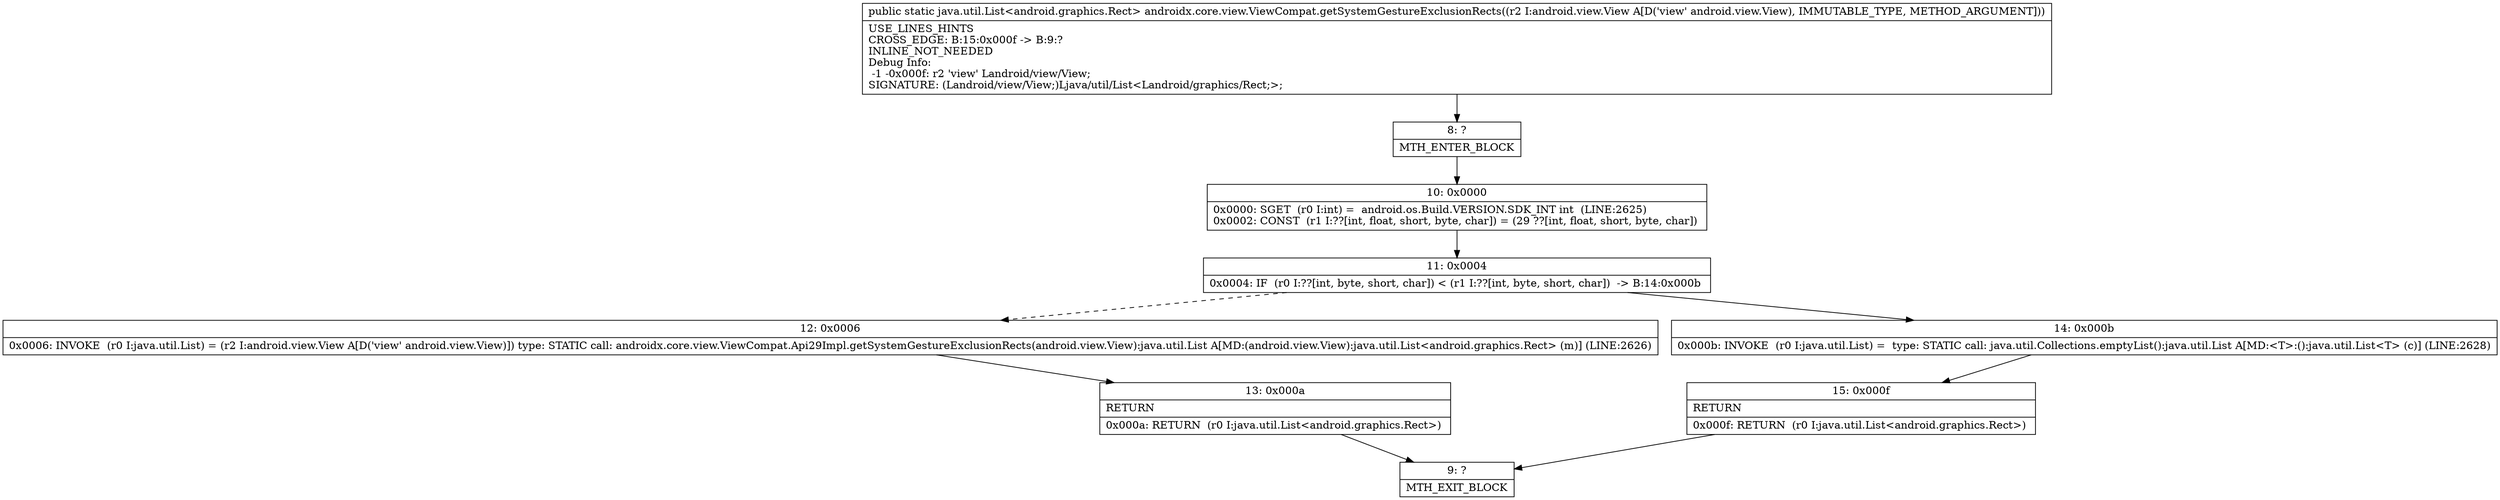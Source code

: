 digraph "CFG forandroidx.core.view.ViewCompat.getSystemGestureExclusionRects(Landroid\/view\/View;)Ljava\/util\/List;" {
Node_8 [shape=record,label="{8\:\ ?|MTH_ENTER_BLOCK\l}"];
Node_10 [shape=record,label="{10\:\ 0x0000|0x0000: SGET  (r0 I:int) =  android.os.Build.VERSION.SDK_INT int  (LINE:2625)\l0x0002: CONST  (r1 I:??[int, float, short, byte, char]) = (29 ??[int, float, short, byte, char]) \l}"];
Node_11 [shape=record,label="{11\:\ 0x0004|0x0004: IF  (r0 I:??[int, byte, short, char]) \< (r1 I:??[int, byte, short, char])  \-\> B:14:0x000b \l}"];
Node_12 [shape=record,label="{12\:\ 0x0006|0x0006: INVOKE  (r0 I:java.util.List) = (r2 I:android.view.View A[D('view' android.view.View)]) type: STATIC call: androidx.core.view.ViewCompat.Api29Impl.getSystemGestureExclusionRects(android.view.View):java.util.List A[MD:(android.view.View):java.util.List\<android.graphics.Rect\> (m)] (LINE:2626)\l}"];
Node_13 [shape=record,label="{13\:\ 0x000a|RETURN\l|0x000a: RETURN  (r0 I:java.util.List\<android.graphics.Rect\>) \l}"];
Node_9 [shape=record,label="{9\:\ ?|MTH_EXIT_BLOCK\l}"];
Node_14 [shape=record,label="{14\:\ 0x000b|0x000b: INVOKE  (r0 I:java.util.List) =  type: STATIC call: java.util.Collections.emptyList():java.util.List A[MD:\<T\>:():java.util.List\<T\> (c)] (LINE:2628)\l}"];
Node_15 [shape=record,label="{15\:\ 0x000f|RETURN\l|0x000f: RETURN  (r0 I:java.util.List\<android.graphics.Rect\>) \l}"];
MethodNode[shape=record,label="{public static java.util.List\<android.graphics.Rect\> androidx.core.view.ViewCompat.getSystemGestureExclusionRects((r2 I:android.view.View A[D('view' android.view.View), IMMUTABLE_TYPE, METHOD_ARGUMENT]))  | USE_LINES_HINTS\lCROSS_EDGE: B:15:0x000f \-\> B:9:?\lINLINE_NOT_NEEDED\lDebug Info:\l  \-1 \-0x000f: r2 'view' Landroid\/view\/View;\lSIGNATURE: (Landroid\/view\/View;)Ljava\/util\/List\<Landroid\/graphics\/Rect;\>;\l}"];
MethodNode -> Node_8;Node_8 -> Node_10;
Node_10 -> Node_11;
Node_11 -> Node_12[style=dashed];
Node_11 -> Node_14;
Node_12 -> Node_13;
Node_13 -> Node_9;
Node_14 -> Node_15;
Node_15 -> Node_9;
}

